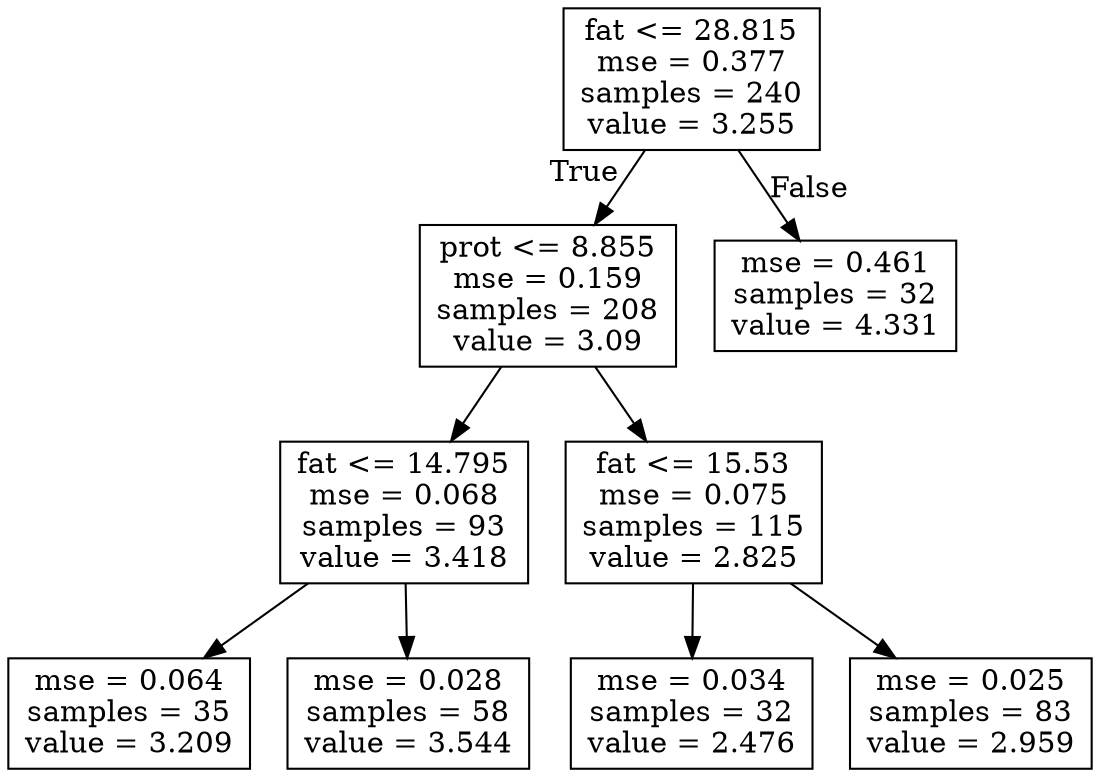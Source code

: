 digraph Tree {
node [shape=box] ;
0 [label="fat <= 28.815\nmse = 0.377\nsamples = 240\nvalue = 3.255"] ;
1 [label="prot <= 8.855\nmse = 0.159\nsamples = 208\nvalue = 3.09"] ;
0 -> 1 [labeldistance=2.5, labelangle=45, headlabel="True"] ;
2 [label="fat <= 14.795\nmse = 0.068\nsamples = 93\nvalue = 3.418"] ;
1 -> 2 ;
3 [label="mse = 0.064\nsamples = 35\nvalue = 3.209"] ;
2 -> 3 ;
4 [label="mse = 0.028\nsamples = 58\nvalue = 3.544"] ;
2 -> 4 ;
5 [label="fat <= 15.53\nmse = 0.075\nsamples = 115\nvalue = 2.825"] ;
1 -> 5 ;
6 [label="mse = 0.034\nsamples = 32\nvalue = 2.476"] ;
5 -> 6 ;
7 [label="mse = 0.025\nsamples = 83\nvalue = 2.959"] ;
5 -> 7 ;
8 [label="mse = 0.461\nsamples = 32\nvalue = 4.331"] ;
0 -> 8 [labeldistance=2.5, labelangle=-45, headlabel="False"] ;
}